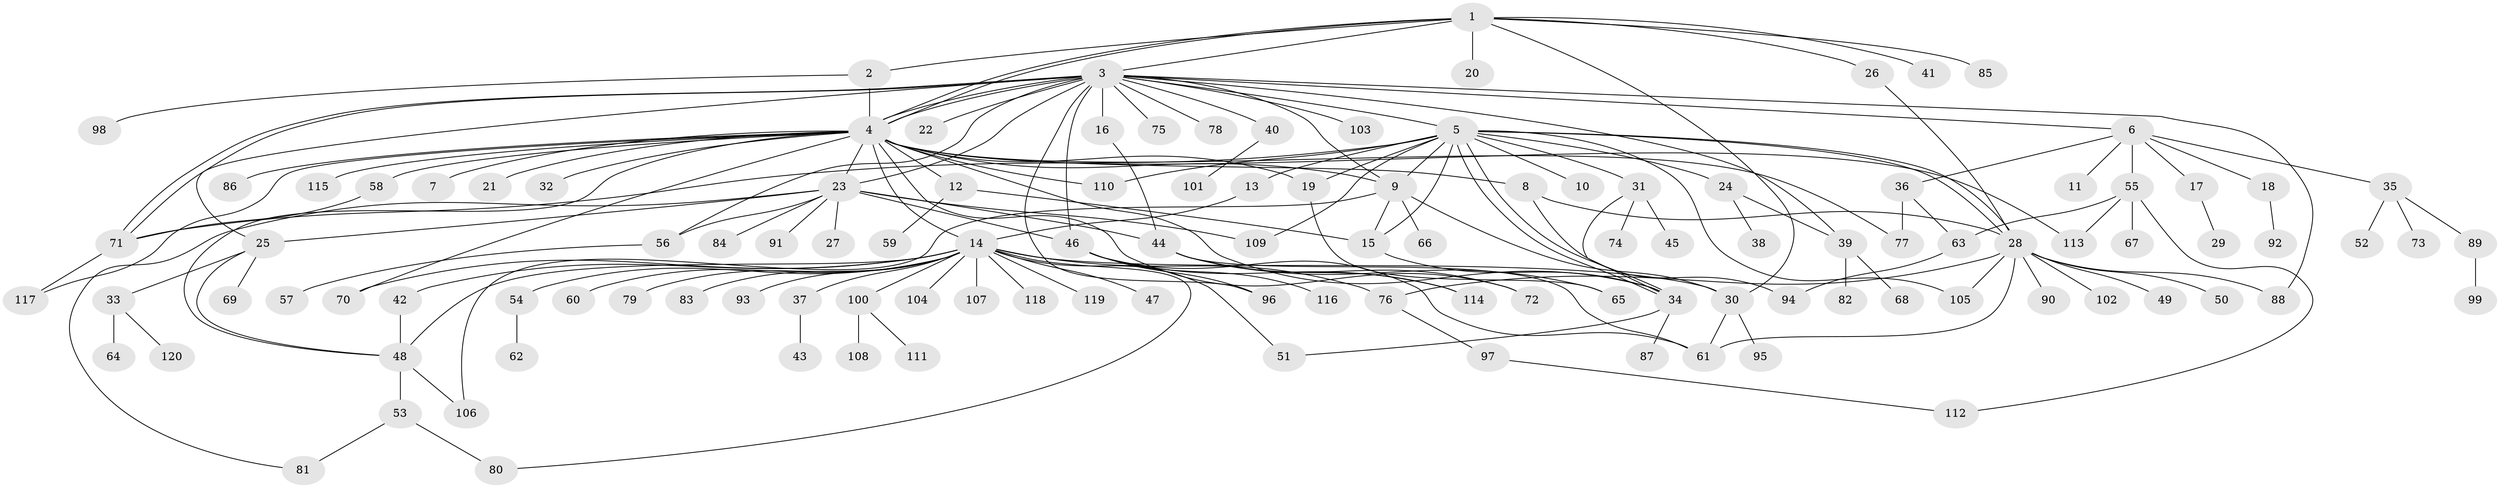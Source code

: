 // coarse degree distribution, {11: 0.027777777777777776, 2: 0.1111111111111111, 16: 0.027777777777777776, 18: 0.027777777777777776, 9: 0.05555555555555555, 1: 0.5277777777777778, 3: 0.08333333333333333, 4: 0.08333333333333333, 8: 0.027777777777777776, 5: 0.027777777777777776}
// Generated by graph-tools (version 1.1) at 2025/18/03/04/25 18:18:27]
// undirected, 120 vertices, 173 edges
graph export_dot {
graph [start="1"]
  node [color=gray90,style=filled];
  1;
  2;
  3;
  4;
  5;
  6;
  7;
  8;
  9;
  10;
  11;
  12;
  13;
  14;
  15;
  16;
  17;
  18;
  19;
  20;
  21;
  22;
  23;
  24;
  25;
  26;
  27;
  28;
  29;
  30;
  31;
  32;
  33;
  34;
  35;
  36;
  37;
  38;
  39;
  40;
  41;
  42;
  43;
  44;
  45;
  46;
  47;
  48;
  49;
  50;
  51;
  52;
  53;
  54;
  55;
  56;
  57;
  58;
  59;
  60;
  61;
  62;
  63;
  64;
  65;
  66;
  67;
  68;
  69;
  70;
  71;
  72;
  73;
  74;
  75;
  76;
  77;
  78;
  79;
  80;
  81;
  82;
  83;
  84;
  85;
  86;
  87;
  88;
  89;
  90;
  91;
  92;
  93;
  94;
  95;
  96;
  97;
  98;
  99;
  100;
  101;
  102;
  103;
  104;
  105;
  106;
  107;
  108;
  109;
  110;
  111;
  112;
  113;
  114;
  115;
  116;
  117;
  118;
  119;
  120;
  1 -- 2;
  1 -- 3;
  1 -- 4;
  1 -- 4;
  1 -- 20;
  1 -- 26;
  1 -- 30;
  1 -- 41;
  1 -- 85;
  2 -- 4;
  2 -- 98;
  3 -- 4;
  3 -- 4;
  3 -- 5;
  3 -- 6;
  3 -- 9;
  3 -- 16;
  3 -- 22;
  3 -- 23;
  3 -- 25;
  3 -- 39;
  3 -- 40;
  3 -- 46;
  3 -- 56;
  3 -- 71;
  3 -- 71;
  3 -- 75;
  3 -- 78;
  3 -- 88;
  3 -- 96;
  3 -- 103;
  4 -- 7;
  4 -- 8;
  4 -- 9;
  4 -- 12;
  4 -- 14;
  4 -- 19;
  4 -- 21;
  4 -- 23;
  4 -- 32;
  4 -- 34;
  4 -- 48;
  4 -- 58;
  4 -- 70;
  4 -- 72;
  4 -- 77;
  4 -- 86;
  4 -- 110;
  4 -- 113;
  4 -- 115;
  4 -- 117;
  5 -- 9;
  5 -- 10;
  5 -- 13;
  5 -- 15;
  5 -- 19;
  5 -- 24;
  5 -- 28;
  5 -- 28;
  5 -- 31;
  5 -- 34;
  5 -- 34;
  5 -- 71;
  5 -- 105;
  5 -- 109;
  5 -- 110;
  6 -- 11;
  6 -- 17;
  6 -- 18;
  6 -- 35;
  6 -- 36;
  6 -- 55;
  8 -- 28;
  8 -- 94;
  9 -- 15;
  9 -- 30;
  9 -- 66;
  9 -- 106;
  12 -- 15;
  12 -- 59;
  13 -- 14;
  14 -- 30;
  14 -- 37;
  14 -- 42;
  14 -- 47;
  14 -- 48;
  14 -- 51;
  14 -- 54;
  14 -- 60;
  14 -- 70;
  14 -- 76;
  14 -- 79;
  14 -- 80;
  14 -- 83;
  14 -- 93;
  14 -- 100;
  14 -- 104;
  14 -- 107;
  14 -- 118;
  14 -- 119;
  15 -- 34;
  16 -- 44;
  17 -- 29;
  18 -- 92;
  19 -- 65;
  23 -- 25;
  23 -- 27;
  23 -- 44;
  23 -- 46;
  23 -- 56;
  23 -- 81;
  23 -- 84;
  23 -- 91;
  23 -- 109;
  24 -- 38;
  24 -- 39;
  25 -- 33;
  25 -- 48;
  25 -- 69;
  26 -- 28;
  28 -- 49;
  28 -- 50;
  28 -- 61;
  28 -- 76;
  28 -- 88;
  28 -- 90;
  28 -- 102;
  28 -- 105;
  30 -- 61;
  30 -- 95;
  31 -- 34;
  31 -- 45;
  31 -- 74;
  33 -- 64;
  33 -- 120;
  34 -- 51;
  34 -- 87;
  35 -- 52;
  35 -- 73;
  35 -- 89;
  36 -- 63;
  36 -- 77;
  37 -- 43;
  39 -- 68;
  39 -- 82;
  40 -- 101;
  42 -- 48;
  44 -- 61;
  44 -- 65;
  44 -- 72;
  44 -- 114;
  46 -- 61;
  46 -- 96;
  46 -- 114;
  46 -- 116;
  48 -- 53;
  48 -- 106;
  53 -- 80;
  53 -- 81;
  54 -- 62;
  55 -- 63;
  55 -- 67;
  55 -- 112;
  55 -- 113;
  56 -- 57;
  58 -- 71;
  63 -- 94;
  71 -- 117;
  76 -- 97;
  89 -- 99;
  97 -- 112;
  100 -- 108;
  100 -- 111;
}
